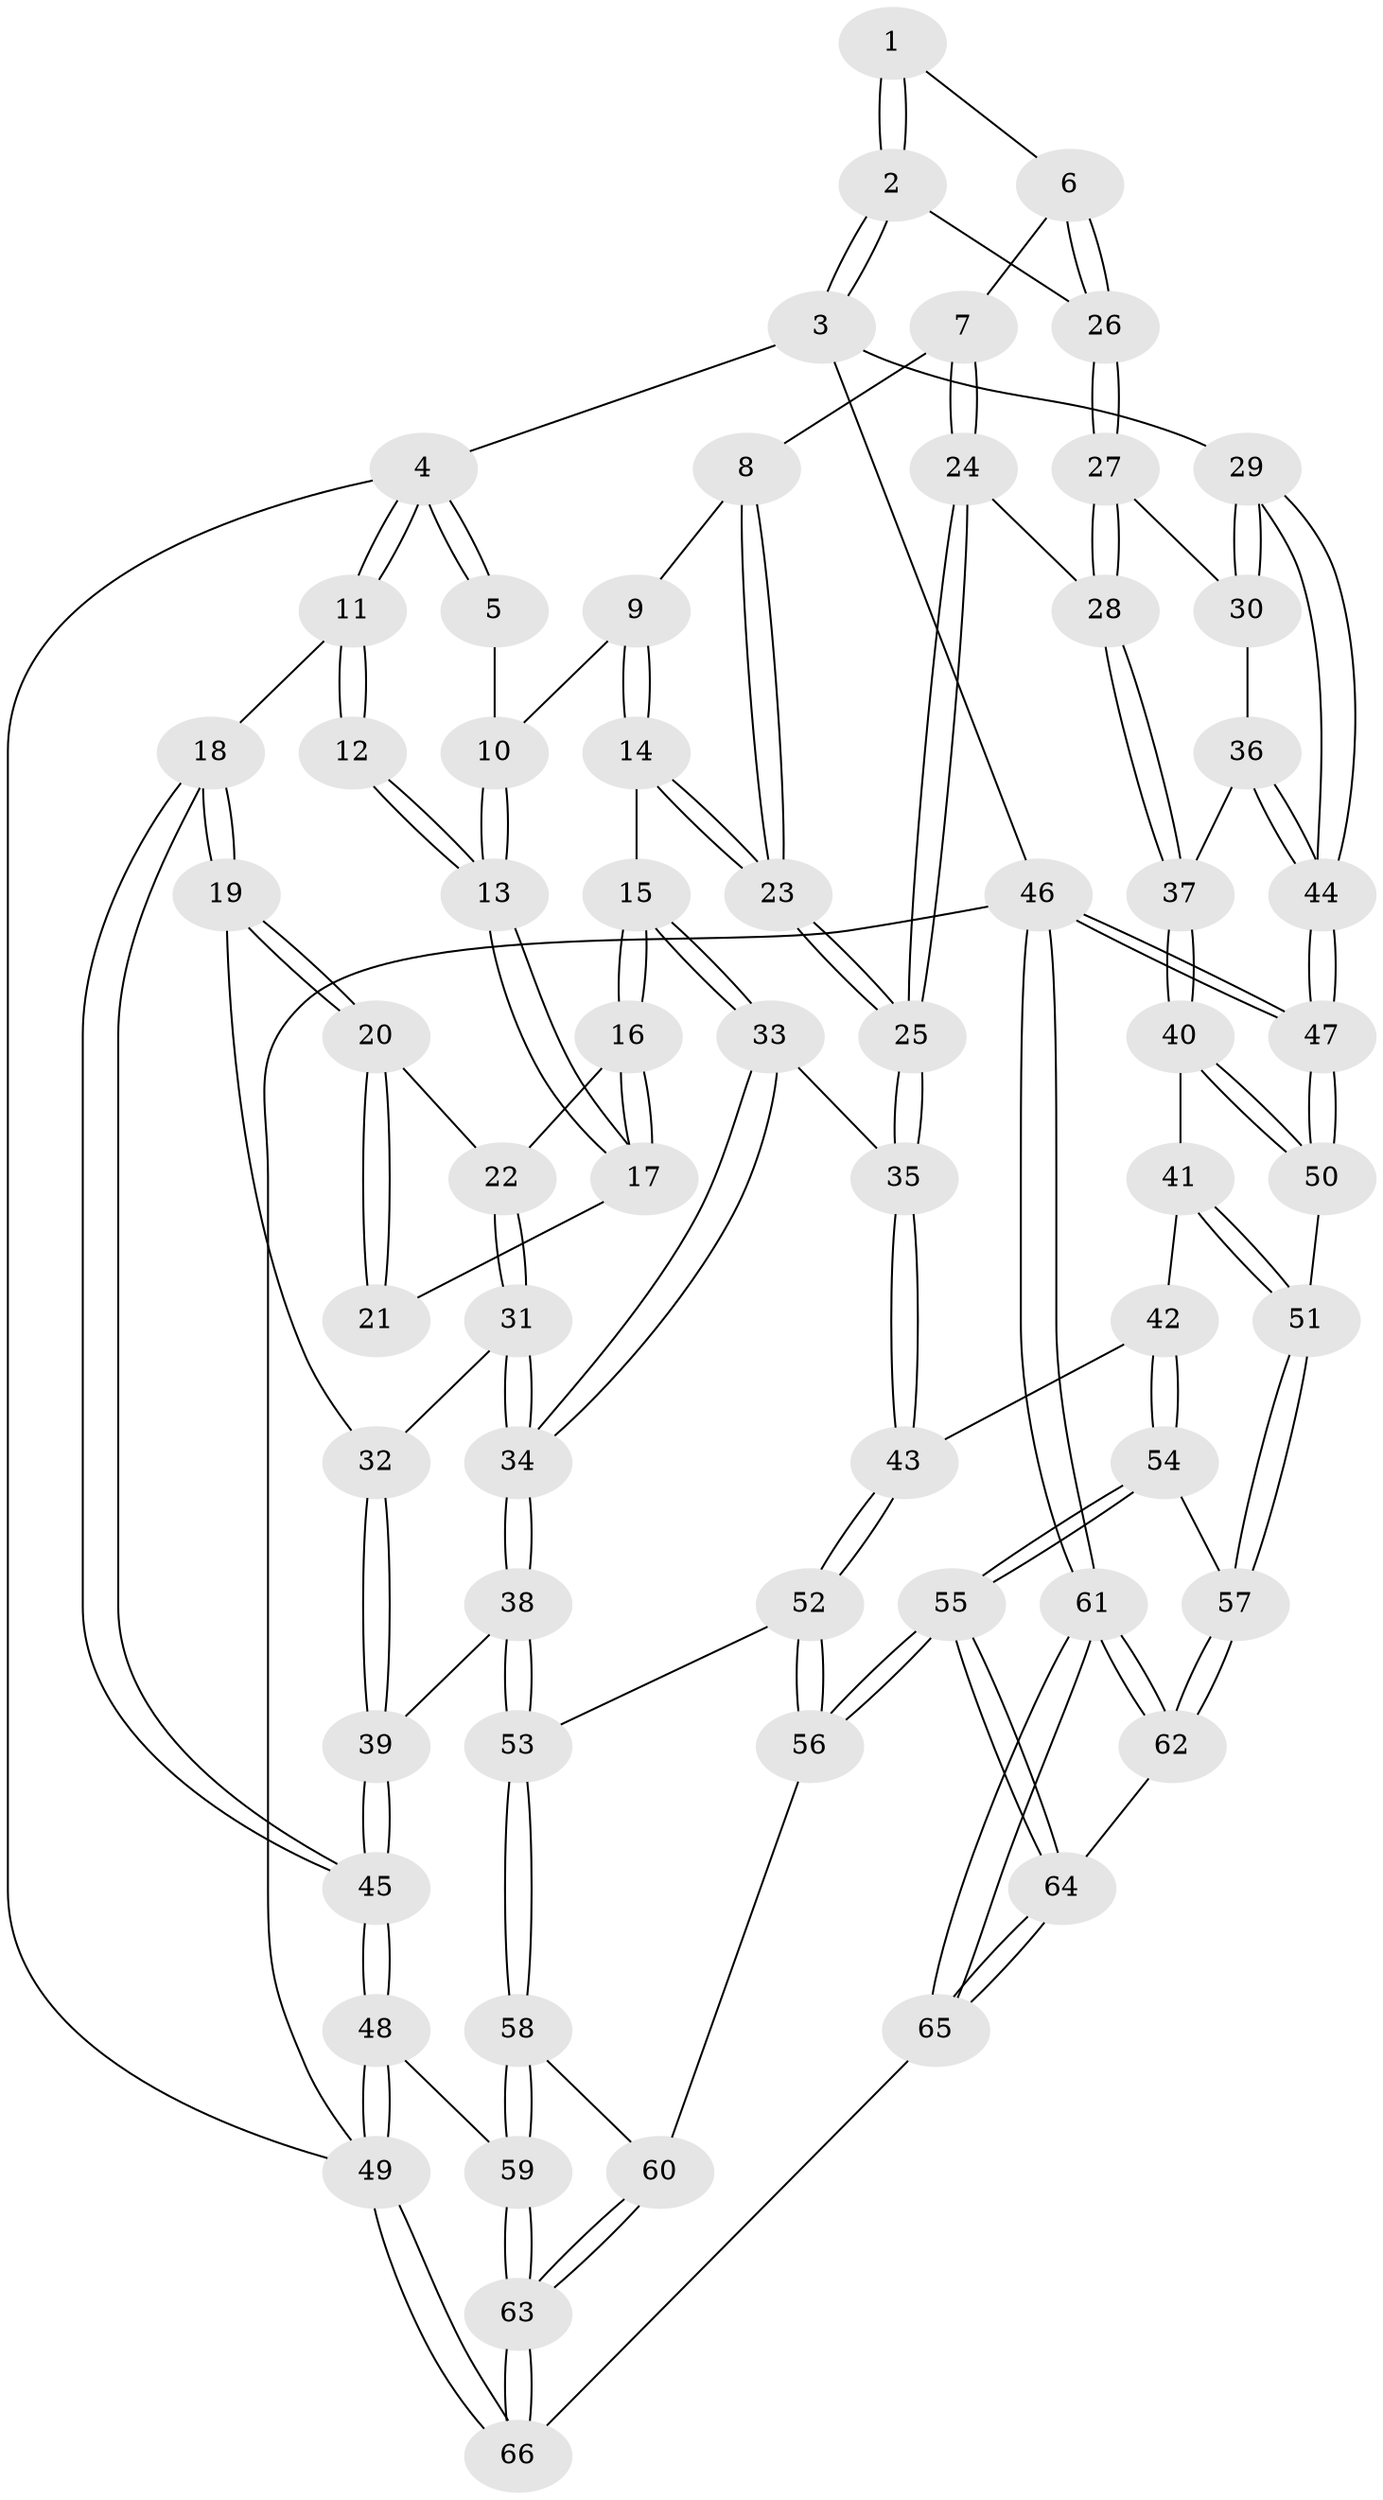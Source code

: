 // coarse degree distribution, {4: 0.4444444444444444, 6: 0.05555555555555555, 5: 0.3333333333333333, 3: 0.1111111111111111, 2: 0.027777777777777776, 8: 0.027777777777777776}
// Generated by graph-tools (version 1.1) at 2025/42/03/06/25 10:42:34]
// undirected, 66 vertices, 162 edges
graph export_dot {
graph [start="1"]
  node [color=gray90,style=filled];
  1 [pos="+0.6308046186400023+0"];
  2 [pos="+1+0"];
  3 [pos="+1+0"];
  4 [pos="+0+0"];
  5 [pos="+0.3991685118239118+0"];
  6 [pos="+0.6848898839647918+0.19708569068899268"];
  7 [pos="+0.6268163954969732+0.19658505722892808"];
  8 [pos="+0.5753618982296731+0.19580020401688827"];
  9 [pos="+0.4853146369495026+0.12608010970226075"];
  10 [pos="+0.3745833518031218+0.01862874783091096"];
  11 [pos="+0+0"];
  12 [pos="+0.12287131374921381+0.0961267337874651"];
  13 [pos="+0.3308129073851705+0.07319204380446359"];
  14 [pos="+0.4275879105993255+0.3758748692803215"];
  15 [pos="+0.3769592582829589+0.36041162377875297"];
  16 [pos="+0.2906701393098731+0.2980399445685113"];
  17 [pos="+0.3207429412216557+0.1105172262001219"];
  18 [pos="+0+0.2642425982919562"];
  19 [pos="+0+0.2703533354517265"];
  20 [pos="+0.09274414471337297+0.2495107988552537"];
  21 [pos="+0.10707721269419772+0.2224857932410453"];
  22 [pos="+0.22805288730252266+0.33504264981223664"];
  23 [pos="+0.5005696218089817+0.4095886227913994"];
  24 [pos="+0.6028714574758366+0.44057284387829776"];
  25 [pos="+0.5380521063585387+0.46643337968760246"];
  26 [pos="+0.7639466631636342+0.22886264955465743"];
  27 [pos="+0.7892916443872511+0.3406266991977147"];
  28 [pos="+0.7777014428470703+0.3721504511957772"];
  29 [pos="+1+0.28977813335730224"];
  30 [pos="+0.9620763919574047+0.34067751843384575"];
  31 [pos="+0.18472761315219347+0.4085023889768525"];
  32 [pos="+0.043521725056573146+0.3926720242947576"];
  33 [pos="+0.30993464672855653+0.5307221327543731"];
  34 [pos="+0.19914552612587605+0.5925978397666787"];
  35 [pos="+0.5299893346796656+0.525812547121616"];
  36 [pos="+0.9497988871446775+0.5006165127630945"];
  37 [pos="+0.8208765562302178+0.4931525381891643"];
  38 [pos="+0.17889590554227366+0.645775158947925"];
  39 [pos="+0.06175777342246214+0.6502046902474241"];
  40 [pos="+0.8200758258811609+0.49765323959988694"];
  41 [pos="+0.7990878397603103+0.5665908941195462"];
  42 [pos="+0.6452547952501073+0.6666810506953583"];
  43 [pos="+0.5450927453742703+0.6081000189752422"];
  44 [pos="+1+0.5858290543008366"];
  45 [pos="+0+0.7023226970291536"];
  46 [pos="+1+1"];
  47 [pos="+1+0.7169677488253755"];
  48 [pos="+0+0.8521535485150837"];
  49 [pos="+0+1"];
  50 [pos="+1+0.7184807371495523"];
  51 [pos="+0.935266865740476+0.7318749769335605"];
  52 [pos="+0.4300406022518783+0.7053940811106627"];
  53 [pos="+0.20075361336201186+0.6705361974558754"];
  54 [pos="+0.671513995972769+0.7322431933359672"];
  55 [pos="+0.5339362635117755+0.8873375064038191"];
  56 [pos="+0.44602774548385504+0.8297981980869964"];
  57 [pos="+0.7875047945952133+0.8322872842423724"];
  58 [pos="+0.20927208738452624+0.7606494709366906"];
  59 [pos="+0.19395844848514923+0.8902939661057773"];
  60 [pos="+0.3897067634271681+0.8733968066941876"];
  61 [pos="+1+1"];
  62 [pos="+0.7855178212150217+0.8754522833320757"];
  63 [pos="+0.2591383800361625+1"];
  64 [pos="+0.5639722494608617+0.9680259199641393"];
  65 [pos="+0.517201617184575+1"];
  66 [pos="+0.2568670415434174+1"];
  1 -- 2;
  1 -- 2;
  1 -- 6;
  2 -- 3;
  2 -- 3;
  2 -- 26;
  3 -- 4;
  3 -- 29;
  3 -- 46;
  4 -- 5;
  4 -- 5;
  4 -- 11;
  4 -- 11;
  4 -- 49;
  5 -- 10;
  6 -- 7;
  6 -- 26;
  6 -- 26;
  7 -- 8;
  7 -- 24;
  7 -- 24;
  8 -- 9;
  8 -- 23;
  8 -- 23;
  9 -- 10;
  9 -- 14;
  9 -- 14;
  10 -- 13;
  10 -- 13;
  11 -- 12;
  11 -- 12;
  11 -- 18;
  12 -- 13;
  12 -- 13;
  13 -- 17;
  13 -- 17;
  14 -- 15;
  14 -- 23;
  14 -- 23;
  15 -- 16;
  15 -- 16;
  15 -- 33;
  15 -- 33;
  16 -- 17;
  16 -- 17;
  16 -- 22;
  17 -- 21;
  18 -- 19;
  18 -- 19;
  18 -- 45;
  18 -- 45;
  19 -- 20;
  19 -- 20;
  19 -- 32;
  20 -- 21;
  20 -- 21;
  20 -- 22;
  22 -- 31;
  22 -- 31;
  23 -- 25;
  23 -- 25;
  24 -- 25;
  24 -- 25;
  24 -- 28;
  25 -- 35;
  25 -- 35;
  26 -- 27;
  26 -- 27;
  27 -- 28;
  27 -- 28;
  27 -- 30;
  28 -- 37;
  28 -- 37;
  29 -- 30;
  29 -- 30;
  29 -- 44;
  29 -- 44;
  30 -- 36;
  31 -- 32;
  31 -- 34;
  31 -- 34;
  32 -- 39;
  32 -- 39;
  33 -- 34;
  33 -- 34;
  33 -- 35;
  34 -- 38;
  34 -- 38;
  35 -- 43;
  35 -- 43;
  36 -- 37;
  36 -- 44;
  36 -- 44;
  37 -- 40;
  37 -- 40;
  38 -- 39;
  38 -- 53;
  38 -- 53;
  39 -- 45;
  39 -- 45;
  40 -- 41;
  40 -- 50;
  40 -- 50;
  41 -- 42;
  41 -- 51;
  41 -- 51;
  42 -- 43;
  42 -- 54;
  42 -- 54;
  43 -- 52;
  43 -- 52;
  44 -- 47;
  44 -- 47;
  45 -- 48;
  45 -- 48;
  46 -- 47;
  46 -- 47;
  46 -- 61;
  46 -- 61;
  46 -- 49;
  47 -- 50;
  47 -- 50;
  48 -- 49;
  48 -- 49;
  48 -- 59;
  49 -- 66;
  49 -- 66;
  50 -- 51;
  51 -- 57;
  51 -- 57;
  52 -- 53;
  52 -- 56;
  52 -- 56;
  53 -- 58;
  53 -- 58;
  54 -- 55;
  54 -- 55;
  54 -- 57;
  55 -- 56;
  55 -- 56;
  55 -- 64;
  55 -- 64;
  56 -- 60;
  57 -- 62;
  57 -- 62;
  58 -- 59;
  58 -- 59;
  58 -- 60;
  59 -- 63;
  59 -- 63;
  60 -- 63;
  60 -- 63;
  61 -- 62;
  61 -- 62;
  61 -- 65;
  61 -- 65;
  62 -- 64;
  63 -- 66;
  63 -- 66;
  64 -- 65;
  64 -- 65;
  65 -- 66;
}
